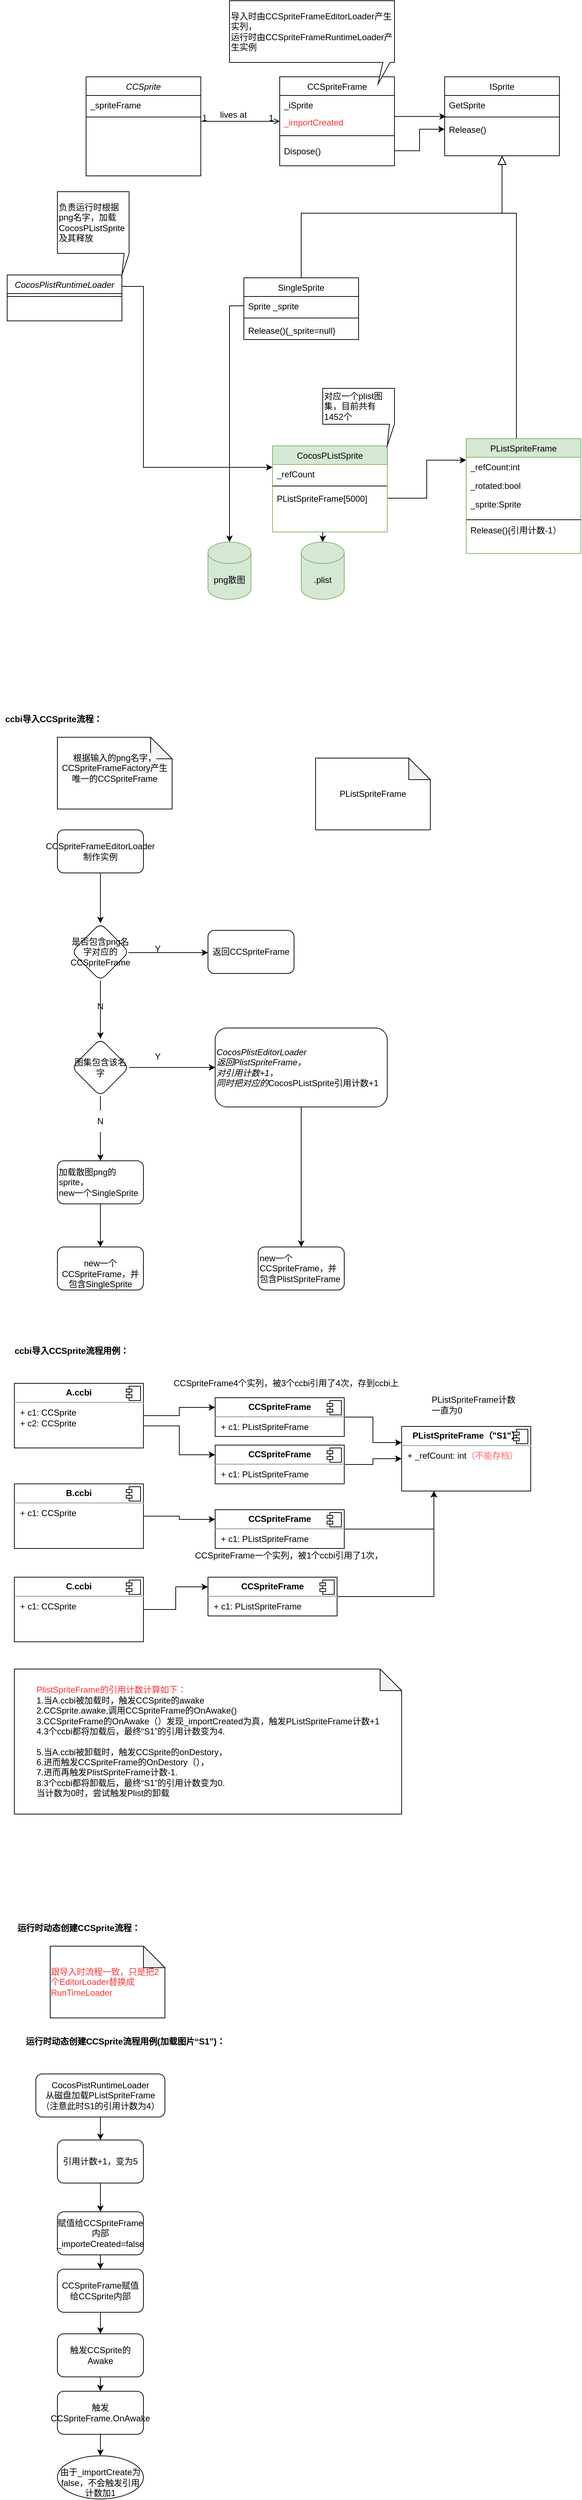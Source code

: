 <mxfile version="20.4.0" type="github">
  <diagram id="C5RBs43oDa-KdzZeNtuy" name="Page-1">
    <mxGraphModel dx="1697" dy="2030" grid="1" gridSize="10" guides="1" tooltips="1" connect="1" arrows="1" fold="1" page="1" pageScale="1" pageWidth="827" pageHeight="1169" math="0" shadow="0">
      <root>
        <mxCell id="WIyWlLk6GJQsqaUBKTNV-0" />
        <mxCell id="WIyWlLk6GJQsqaUBKTNV-1" parent="WIyWlLk6GJQsqaUBKTNV-0" />
        <mxCell id="zkfFHV4jXpPFQw0GAbJ--0" value="CCSprite" style="swimlane;fontStyle=2;align=center;verticalAlign=top;childLayout=stackLayout;horizontal=1;startSize=26;horizontalStack=0;resizeParent=1;resizeLast=0;collapsible=1;marginBottom=0;rounded=0;shadow=0;strokeWidth=1;" parent="WIyWlLk6GJQsqaUBKTNV-1" vertex="1">
          <mxGeometry x="120" y="86" width="160" height="138" as="geometry">
            <mxRectangle x="230" y="140" width="160" height="26" as="alternateBounds" />
          </mxGeometry>
        </mxCell>
        <mxCell id="zkfFHV4jXpPFQw0GAbJ--2" value="_spriteFrame" style="text;align=left;verticalAlign=top;spacingLeft=4;spacingRight=4;overflow=hidden;rotatable=0;points=[[0,0.5],[1,0.5]];portConstraint=eastwest;rounded=0;shadow=0;html=0;" parent="zkfFHV4jXpPFQw0GAbJ--0" vertex="1">
          <mxGeometry y="26" width="160" height="26" as="geometry" />
        </mxCell>
        <mxCell id="zkfFHV4jXpPFQw0GAbJ--4" value="" style="line;html=1;strokeWidth=1;align=left;verticalAlign=middle;spacingTop=-1;spacingLeft=3;spacingRight=3;rotatable=0;labelPosition=right;points=[];portConstraint=eastwest;" parent="zkfFHV4jXpPFQw0GAbJ--0" vertex="1">
          <mxGeometry y="52" width="160" height="8" as="geometry" />
        </mxCell>
        <mxCell id="zkfFHV4jXpPFQw0GAbJ--6" value="SingleSprite&#xa;" style="swimlane;fontStyle=0;align=center;verticalAlign=top;childLayout=stackLayout;horizontal=1;startSize=26;horizontalStack=0;resizeParent=1;resizeLast=0;collapsible=1;marginBottom=0;rounded=0;shadow=0;strokeWidth=1;" parent="WIyWlLk6GJQsqaUBKTNV-1" vertex="1">
          <mxGeometry x="340" y="366" width="160" height="86" as="geometry">
            <mxRectangle x="130" y="380" width="160" height="26" as="alternateBounds" />
          </mxGeometry>
        </mxCell>
        <mxCell id="zkfFHV4jXpPFQw0GAbJ--7" value="Sprite _sprite" style="text;align=left;verticalAlign=top;spacingLeft=4;spacingRight=4;overflow=hidden;rotatable=0;points=[[0,0.5],[1,0.5]];portConstraint=eastwest;" parent="zkfFHV4jXpPFQw0GAbJ--6" vertex="1">
          <mxGeometry y="26" width="160" height="26" as="geometry" />
        </mxCell>
        <mxCell id="zkfFHV4jXpPFQw0GAbJ--9" value="" style="line;html=1;strokeWidth=1;align=left;verticalAlign=middle;spacingTop=-1;spacingLeft=3;spacingRight=3;rotatable=0;labelPosition=right;points=[];portConstraint=eastwest;" parent="zkfFHV4jXpPFQw0GAbJ--6" vertex="1">
          <mxGeometry y="52" width="160" height="8" as="geometry" />
        </mxCell>
        <mxCell id="ITSwiidnPCKGS9sClgnD-25" value="Release(){_sprite=null}" style="text;align=left;verticalAlign=top;spacingLeft=4;spacingRight=4;overflow=hidden;rotatable=0;points=[[0,0.5],[1,0.5]];portConstraint=eastwest;" vertex="1" parent="zkfFHV4jXpPFQw0GAbJ--6">
          <mxGeometry y="60" width="160" height="26" as="geometry" />
        </mxCell>
        <mxCell id="zkfFHV4jXpPFQw0GAbJ--12" value="" style="endArrow=block;endSize=10;endFill=0;shadow=0;strokeWidth=1;rounded=0;edgeStyle=elbowEdgeStyle;elbow=vertical;entryX=0.5;entryY=1;entryDx=0;entryDy=0;" parent="WIyWlLk6GJQsqaUBKTNV-1" source="zkfFHV4jXpPFQw0GAbJ--6" target="ITSwiidnPCKGS9sClgnD-0" edge="1">
          <mxGeometry width="160" relative="1" as="geometry">
            <mxPoint x="100" y="169" as="sourcePoint" />
            <mxPoint x="100" y="169" as="targetPoint" />
            <Array as="points">
              <mxPoint x="620" y="276" />
            </Array>
          </mxGeometry>
        </mxCell>
        <mxCell id="zkfFHV4jXpPFQw0GAbJ--13" value="PListSpriteFrame" style="swimlane;fontStyle=0;align=center;verticalAlign=top;childLayout=stackLayout;horizontal=1;startSize=26;horizontalStack=0;resizeParent=1;resizeLast=0;collapsible=1;marginBottom=0;rounded=0;shadow=0;strokeWidth=1;fillColor=#d5e8d4;strokeColor=#82b366;" parent="WIyWlLk6GJQsqaUBKTNV-1" vertex="1">
          <mxGeometry x="650" y="590" width="160" height="160" as="geometry">
            <mxRectangle x="340" y="380" width="170" height="26" as="alternateBounds" />
          </mxGeometry>
        </mxCell>
        <mxCell id="zkfFHV4jXpPFQw0GAbJ--14" value="_refCount:int" style="text;align=left;verticalAlign=top;spacingLeft=4;spacingRight=4;overflow=hidden;rotatable=0;points=[[0,0.5],[1,0.5]];portConstraint=eastwest;" parent="zkfFHV4jXpPFQw0GAbJ--13" vertex="1">
          <mxGeometry y="26" width="160" height="26" as="geometry" />
        </mxCell>
        <mxCell id="ITSwiidnPCKGS9sClgnD-17" value="_rotated:bool" style="text;align=left;verticalAlign=top;spacingLeft=4;spacingRight=4;overflow=hidden;rotatable=0;points=[[0,0.5],[1,0.5]];portConstraint=eastwest;" vertex="1" parent="zkfFHV4jXpPFQw0GAbJ--13">
          <mxGeometry y="52" width="160" height="26" as="geometry" />
        </mxCell>
        <mxCell id="ITSwiidnPCKGS9sClgnD-16" value="_sprite:Sprite" style="text;align=left;verticalAlign=top;spacingLeft=4;spacingRight=4;overflow=hidden;rotatable=0;points=[[0,0.5],[1,0.5]];portConstraint=eastwest;" vertex="1" parent="zkfFHV4jXpPFQw0GAbJ--13">
          <mxGeometry y="78" width="160" height="34" as="geometry" />
        </mxCell>
        <mxCell id="zkfFHV4jXpPFQw0GAbJ--15" value="" style="line;html=1;strokeWidth=1;align=left;verticalAlign=middle;spacingTop=-1;spacingLeft=3;spacingRight=3;rotatable=0;labelPosition=right;points=[];portConstraint=eastwest;" parent="zkfFHV4jXpPFQw0GAbJ--13" vertex="1">
          <mxGeometry y="112" width="160" height="2" as="geometry" />
        </mxCell>
        <mxCell id="ITSwiidnPCKGS9sClgnD-28" value="Release(){引用计数-1）" style="text;align=left;verticalAlign=top;spacingLeft=4;spacingRight=4;overflow=hidden;rotatable=0;points=[[0,0.5],[1,0.5]];portConstraint=eastwest;" vertex="1" parent="zkfFHV4jXpPFQw0GAbJ--13">
          <mxGeometry y="114" width="160" height="34" as="geometry" />
        </mxCell>
        <mxCell id="zkfFHV4jXpPFQw0GAbJ--16" value="" style="endArrow=block;endSize=10;endFill=0;shadow=0;strokeWidth=1;rounded=0;edgeStyle=elbowEdgeStyle;elbow=vertical;entryX=0.5;entryY=1;entryDx=0;entryDy=0;" parent="WIyWlLk6GJQsqaUBKTNV-1" source="zkfFHV4jXpPFQw0GAbJ--13" target="ITSwiidnPCKGS9sClgnD-0" edge="1">
          <mxGeometry width="160" relative="1" as="geometry">
            <mxPoint x="110" y="339" as="sourcePoint" />
            <mxPoint x="210" y="237" as="targetPoint" />
            <Array as="points">
              <mxPoint x="720" y="276" />
            </Array>
          </mxGeometry>
        </mxCell>
        <mxCell id="zkfFHV4jXpPFQw0GAbJ--17" value="CCSpriteFrame" style="swimlane;fontStyle=0;align=center;verticalAlign=top;childLayout=stackLayout;horizontal=1;startSize=26;horizontalStack=0;resizeParent=1;resizeLast=0;collapsible=1;marginBottom=0;rounded=0;shadow=0;strokeWidth=1;" parent="WIyWlLk6GJQsqaUBKTNV-1" vertex="1">
          <mxGeometry x="390" y="86" width="160" height="124" as="geometry">
            <mxRectangle x="550" y="140" width="160" height="26" as="alternateBounds" />
          </mxGeometry>
        </mxCell>
        <mxCell id="zkfFHV4jXpPFQw0GAbJ--18" value="_iSprite" style="text;align=left;verticalAlign=top;spacingLeft=4;spacingRight=4;overflow=hidden;rotatable=0;points=[[0,0.5],[1,0.5]];portConstraint=eastwest;" parent="zkfFHV4jXpPFQw0GAbJ--17" vertex="1">
          <mxGeometry y="26" width="160" height="24" as="geometry" />
        </mxCell>
        <mxCell id="ITSwiidnPCKGS9sClgnD-107" value="_importCreated" style="text;align=left;verticalAlign=top;spacingLeft=4;spacingRight=4;overflow=hidden;rotatable=0;points=[[0,0.5],[1,0.5]];portConstraint=eastwest;fontColor=#FF3333;" vertex="1" parent="zkfFHV4jXpPFQw0GAbJ--17">
          <mxGeometry y="50" width="160" height="24" as="geometry" />
        </mxCell>
        <mxCell id="zkfFHV4jXpPFQw0GAbJ--23" value="" style="line;html=1;strokeWidth=1;align=left;verticalAlign=middle;spacingTop=-1;spacingLeft=3;spacingRight=3;rotatable=0;labelPosition=right;points=[];portConstraint=eastwest;" parent="zkfFHV4jXpPFQw0GAbJ--17" vertex="1">
          <mxGeometry y="74" width="160" height="16" as="geometry" />
        </mxCell>
        <mxCell id="ITSwiidnPCKGS9sClgnD-24" value="Dispose()" style="text;align=left;verticalAlign=top;spacingLeft=4;spacingRight=4;overflow=hidden;rotatable=0;points=[[0,0.5],[1,0.5]];portConstraint=eastwest;" vertex="1" parent="zkfFHV4jXpPFQw0GAbJ--17">
          <mxGeometry y="90" width="160" height="26" as="geometry" />
        </mxCell>
        <mxCell id="zkfFHV4jXpPFQw0GAbJ--26" value="" style="endArrow=open;shadow=0;strokeWidth=1;rounded=0;endFill=1;edgeStyle=elbowEdgeStyle;elbow=vertical;" parent="WIyWlLk6GJQsqaUBKTNV-1" source="zkfFHV4jXpPFQw0GAbJ--0" target="zkfFHV4jXpPFQw0GAbJ--17" edge="1">
          <mxGeometry x="0.5" y="41" relative="1" as="geometry">
            <mxPoint x="280" y="158" as="sourcePoint" />
            <mxPoint x="440" y="158" as="targetPoint" />
            <mxPoint x="-40" y="32" as="offset" />
          </mxGeometry>
        </mxCell>
        <mxCell id="zkfFHV4jXpPFQw0GAbJ--27" value="1" style="resizable=0;align=left;verticalAlign=bottom;labelBackgroundColor=none;fontSize=12;" parent="zkfFHV4jXpPFQw0GAbJ--26" connectable="0" vertex="1">
          <mxGeometry x="-1" relative="1" as="geometry">
            <mxPoint y="4" as="offset" />
          </mxGeometry>
        </mxCell>
        <mxCell id="zkfFHV4jXpPFQw0GAbJ--28" value="1" style="resizable=0;align=right;verticalAlign=bottom;labelBackgroundColor=none;fontSize=12;" parent="zkfFHV4jXpPFQw0GAbJ--26" connectable="0" vertex="1">
          <mxGeometry x="1" relative="1" as="geometry">
            <mxPoint x="-7" y="4" as="offset" />
          </mxGeometry>
        </mxCell>
        <mxCell id="zkfFHV4jXpPFQw0GAbJ--29" value="lives at" style="text;html=1;resizable=0;points=[];;align=center;verticalAlign=middle;labelBackgroundColor=none;rounded=0;shadow=0;strokeWidth=1;fontSize=12;" parent="zkfFHV4jXpPFQw0GAbJ--26" vertex="1" connectable="0">
          <mxGeometry x="0.5" y="49" relative="1" as="geometry">
            <mxPoint x="-38" y="40" as="offset" />
          </mxGeometry>
        </mxCell>
        <mxCell id="ITSwiidnPCKGS9sClgnD-0" value="ISprite&#xa;" style="swimlane;fontStyle=0;align=center;verticalAlign=top;childLayout=stackLayout;horizontal=1;startSize=26;horizontalStack=0;resizeParent=1;resizeLast=0;collapsible=1;marginBottom=0;rounded=0;shadow=0;strokeWidth=1;" vertex="1" parent="WIyWlLk6GJQsqaUBKTNV-1">
          <mxGeometry x="620" y="86" width="160" height="110" as="geometry">
            <mxRectangle x="550" y="140" width="160" height="26" as="alternateBounds" />
          </mxGeometry>
        </mxCell>
        <mxCell id="ITSwiidnPCKGS9sClgnD-1" value="GetSprite" style="text;align=left;verticalAlign=top;spacingLeft=4;spacingRight=4;overflow=hidden;rotatable=0;points=[[0,0.5],[1,0.5]];portConstraint=eastwest;" vertex="1" parent="ITSwiidnPCKGS9sClgnD-0">
          <mxGeometry y="26" width="160" height="26" as="geometry" />
        </mxCell>
        <mxCell id="ITSwiidnPCKGS9sClgnD-2" value="" style="line;html=1;strokeWidth=1;align=left;verticalAlign=middle;spacingTop=-1;spacingLeft=3;spacingRight=3;rotatable=0;labelPosition=right;points=[];portConstraint=eastwest;" vertex="1" parent="ITSwiidnPCKGS9sClgnD-0">
          <mxGeometry y="52" width="160" height="8" as="geometry" />
        </mxCell>
        <mxCell id="ITSwiidnPCKGS9sClgnD-23" value="Release()" style="text;align=left;verticalAlign=top;spacingLeft=4;spacingRight=4;overflow=hidden;rotatable=0;points=[[0,0.5],[1,0.5]];portConstraint=eastwest;" vertex="1" parent="ITSwiidnPCKGS9sClgnD-0">
          <mxGeometry y="60" width="160" height="26" as="geometry" />
        </mxCell>
        <mxCell id="ITSwiidnPCKGS9sClgnD-4" style="edgeStyle=orthogonalEdgeStyle;rounded=0;orthogonalLoop=1;jettySize=auto;html=1;exitX=1;exitY=0.5;exitDx=0;exitDy=0;entryX=0.01;entryY=0.411;entryDx=0;entryDy=0;entryPerimeter=0;" edge="1" parent="WIyWlLk6GJQsqaUBKTNV-1" source="zkfFHV4jXpPFQw0GAbJ--18" target="ITSwiidnPCKGS9sClgnD-2">
          <mxGeometry relative="1" as="geometry">
            <mxPoint x="600" y="116" as="targetPoint" />
            <Array as="points">
              <mxPoint x="550" y="141" />
            </Array>
          </mxGeometry>
        </mxCell>
        <object label="" id="ITSwiidnPCKGS9sClgnD-10">
          <mxCell style="edgeStyle=orthogonalEdgeStyle;rounded=0;orthogonalLoop=1;jettySize=auto;html=1;entryX=0;entryY=0.154;entryDx=0;entryDy=0;entryPerimeter=0;exitX=1;exitY=0.5;exitDx=0;exitDy=0;" edge="1" parent="WIyWlLk6GJQsqaUBKTNV-1" source="ITSwiidnPCKGS9sClgnD-9" target="zkfFHV4jXpPFQw0GAbJ--14">
            <mxGeometry relative="1" as="geometry" />
          </mxCell>
        </object>
        <mxCell id="ITSwiidnPCKGS9sClgnD-13" style="edgeStyle=orthogonalEdgeStyle;rounded=0;orthogonalLoop=1;jettySize=auto;html=1;exitX=0.5;exitY=1;exitDx=0;exitDy=0;entryX=0.5;entryY=0;entryDx=0;entryDy=0;entryPerimeter=0;" edge="1" parent="WIyWlLk6GJQsqaUBKTNV-1" source="ITSwiidnPCKGS9sClgnD-5" target="ITSwiidnPCKGS9sClgnD-12">
          <mxGeometry relative="1" as="geometry" />
        </mxCell>
        <mxCell id="ITSwiidnPCKGS9sClgnD-5" value="CocosPListSprite" style="swimlane;fontStyle=0;align=center;verticalAlign=top;childLayout=stackLayout;horizontal=1;startSize=26;horizontalStack=0;resizeParent=1;resizeLast=0;collapsible=1;marginBottom=0;rounded=0;shadow=0;strokeWidth=1;fillColor=#d5e8d4;strokeColor=#82b366;" vertex="1" parent="WIyWlLk6GJQsqaUBKTNV-1">
          <mxGeometry x="380" y="600" width="160" height="120" as="geometry">
            <mxRectangle x="340" y="380" width="170" height="26" as="alternateBounds" />
          </mxGeometry>
        </mxCell>
        <mxCell id="ITSwiidnPCKGS9sClgnD-6" value="_refCount" style="text;align=left;verticalAlign=top;spacingLeft=4;spacingRight=4;overflow=hidden;rotatable=0;points=[[0,0.5],[1,0.5]];portConstraint=eastwest;" vertex="1" parent="ITSwiidnPCKGS9sClgnD-5">
          <mxGeometry y="26" width="160" height="26" as="geometry" />
        </mxCell>
        <mxCell id="ITSwiidnPCKGS9sClgnD-7" value="" style="line;html=1;strokeWidth=1;align=left;verticalAlign=middle;spacingTop=-1;spacingLeft=3;spacingRight=3;rotatable=0;labelPosition=right;points=[];portConstraint=eastwest;" vertex="1" parent="ITSwiidnPCKGS9sClgnD-5">
          <mxGeometry y="52" width="160" height="8" as="geometry" />
        </mxCell>
        <mxCell id="ITSwiidnPCKGS9sClgnD-9" value="PListSpriteFrame[5000]" style="text;align=left;verticalAlign=top;spacingLeft=4;spacingRight=4;overflow=hidden;rotatable=0;points=[[0,0.5],[1,0.5]];portConstraint=eastwest;" vertex="1" parent="ITSwiidnPCKGS9sClgnD-5">
          <mxGeometry y="60" width="160" height="26" as="geometry" />
        </mxCell>
        <mxCell id="ITSwiidnPCKGS9sClgnD-12" value=".plist" style="shape=cylinder3;whiteSpace=wrap;html=1;boundedLbl=1;backgroundOutline=1;size=15;fillColor=#d5e8d4;strokeColor=#82b366;" vertex="1" parent="WIyWlLk6GJQsqaUBKTNV-1">
          <mxGeometry x="420" y="734" width="60" height="80" as="geometry" />
        </mxCell>
        <mxCell id="ITSwiidnPCKGS9sClgnD-14" value="对应一个plist图集，目前共有1452个" style="shape=callout;whiteSpace=wrap;html=1;perimeter=calloutPerimeter;position2=0.9;size=30;position=0.93;base=10;align=left;" vertex="1" parent="WIyWlLk6GJQsqaUBKTNV-1">
          <mxGeometry x="450" y="520" width="100" height="80" as="geometry" />
        </mxCell>
        <mxCell id="ITSwiidnPCKGS9sClgnD-22" style="edgeStyle=orthogonalEdgeStyle;rounded=0;orthogonalLoop=1;jettySize=auto;html=1;exitX=1;exitY=0.25;exitDx=0;exitDy=0;entryX=0;entryY=0.25;entryDx=0;entryDy=0;" edge="1" parent="WIyWlLk6GJQsqaUBKTNV-1" source="ITSwiidnPCKGS9sClgnD-18" target="ITSwiidnPCKGS9sClgnD-5">
          <mxGeometry relative="1" as="geometry">
            <Array as="points">
              <mxPoint x="200" y="378" />
              <mxPoint x="200" y="630" />
            </Array>
          </mxGeometry>
        </mxCell>
        <mxCell id="ITSwiidnPCKGS9sClgnD-18" value="CocosPlistRuntimeLoader" style="swimlane;fontStyle=2;align=center;verticalAlign=top;childLayout=stackLayout;horizontal=1;startSize=26;horizontalStack=0;resizeParent=1;resizeLast=0;collapsible=1;marginBottom=0;rounded=0;shadow=0;strokeWidth=1;" vertex="1" parent="WIyWlLk6GJQsqaUBKTNV-1">
          <mxGeometry x="10" y="362" width="160" height="64" as="geometry">
            <mxRectangle x="230" y="140" width="160" height="26" as="alternateBounds" />
          </mxGeometry>
        </mxCell>
        <mxCell id="ITSwiidnPCKGS9sClgnD-20" value="" style="line;html=1;strokeWidth=1;align=left;verticalAlign=middle;spacingTop=-1;spacingLeft=3;spacingRight=3;rotatable=0;labelPosition=right;points=[];portConstraint=eastwest;" vertex="1" parent="ITSwiidnPCKGS9sClgnD-18">
          <mxGeometry y="26" width="160" height="8" as="geometry" />
        </mxCell>
        <mxCell id="ITSwiidnPCKGS9sClgnD-21" value="负责运行时根据png名字，加载&lt;br&gt;CocosPListSprite及其释放" style="shape=callout;whiteSpace=wrap;html=1;perimeter=calloutPerimeter;position2=0.9;size=30;position=0.93;base=10;align=left;" vertex="1" parent="WIyWlLk6GJQsqaUBKTNV-1">
          <mxGeometry x="80" y="246" width="100" height="116" as="geometry" />
        </mxCell>
        <mxCell id="ITSwiidnPCKGS9sClgnD-29" value="导入时由CCSpriteFrameEditorLoader产生实列，&lt;br&gt;运行时由CCSpriteFrameRuntimeLoader产生实例" style="shape=callout;whiteSpace=wrap;html=1;perimeter=calloutPerimeter;position2=0.9;size=30;position=0.93;base=10;align=left;" vertex="1" parent="WIyWlLk6GJQsqaUBKTNV-1">
          <mxGeometry x="320" y="-20" width="230" height="116" as="geometry" />
        </mxCell>
        <mxCell id="ITSwiidnPCKGS9sClgnD-30" value="png散图" style="shape=cylinder3;whiteSpace=wrap;html=1;boundedLbl=1;backgroundOutline=1;size=15;fillColor=#d5e8d4;strokeColor=#82b366;" vertex="1" parent="WIyWlLk6GJQsqaUBKTNV-1">
          <mxGeometry x="290" y="734" width="60" height="80" as="geometry" />
        </mxCell>
        <mxCell id="ITSwiidnPCKGS9sClgnD-31" style="edgeStyle=orthogonalEdgeStyle;rounded=0;orthogonalLoop=1;jettySize=auto;html=1;exitX=0;exitY=0.5;exitDx=0;exitDy=0;entryX=0.5;entryY=0;entryDx=0;entryDy=0;entryPerimeter=0;" edge="1" parent="WIyWlLk6GJQsqaUBKTNV-1" source="zkfFHV4jXpPFQw0GAbJ--7" target="ITSwiidnPCKGS9sClgnD-30">
          <mxGeometry relative="1" as="geometry" />
        </mxCell>
        <mxCell id="ITSwiidnPCKGS9sClgnD-32" value="ccbi导入CCSprite流程：" style="text;html=1;strokeColor=none;fillColor=none;align=center;verticalAlign=middle;whiteSpace=wrap;rounded=0;fontStyle=1" vertex="1" parent="WIyWlLk6GJQsqaUBKTNV-1">
          <mxGeometry y="966" width="150" height="30" as="geometry" />
        </mxCell>
        <mxCell id="ITSwiidnPCKGS9sClgnD-37" value="" style="edgeStyle=orthogonalEdgeStyle;rounded=0;orthogonalLoop=1;jettySize=auto;html=1;" edge="1" parent="WIyWlLk6GJQsqaUBKTNV-1" source="ITSwiidnPCKGS9sClgnD-34" target="ITSwiidnPCKGS9sClgnD-36">
          <mxGeometry relative="1" as="geometry" />
        </mxCell>
        <mxCell id="ITSwiidnPCKGS9sClgnD-34" value="CCSpriteFrameEditorLoader&lt;br&gt;制作实例" style="rounded=1;whiteSpace=wrap;html=1;" vertex="1" parent="WIyWlLk6GJQsqaUBKTNV-1">
          <mxGeometry x="80" y="1135" width="120" height="60" as="geometry" />
        </mxCell>
        <mxCell id="ITSwiidnPCKGS9sClgnD-35" value="&#xa;&lt;span style=&quot;color: rgb(0, 0, 0); font-family: Helvetica; font-size: 12px; font-style: normal; font-variant-ligatures: normal; font-variant-caps: normal; font-weight: 400; letter-spacing: normal; orphans: 2; text-align: center; text-indent: 0px; text-transform: none; widows: 2; word-spacing: 0px; -webkit-text-stroke-width: 0px; background-color: rgb(248, 249, 250); text-decoration-thickness: initial; text-decoration-style: initial; text-decoration-color: initial; float: none; display: inline !important;&quot;&gt;根据输入的png名字，CCSpriteFrameFactory产生唯一的CCSpriteFrame&lt;/span&gt;&#xa;&#xa;" style="shape=note;whiteSpace=wrap;html=1;backgroundOutline=1;darkOpacity=0.05;" vertex="1" parent="WIyWlLk6GJQsqaUBKTNV-1">
          <mxGeometry x="80" y="1006" width="160" height="100" as="geometry" />
        </mxCell>
        <mxCell id="ITSwiidnPCKGS9sClgnD-39" value="" style="edgeStyle=orthogonalEdgeStyle;rounded=0;orthogonalLoop=1;jettySize=auto;html=1;" edge="1" parent="WIyWlLk6GJQsqaUBKTNV-1" source="ITSwiidnPCKGS9sClgnD-36" target="ITSwiidnPCKGS9sClgnD-38">
          <mxGeometry relative="1" as="geometry">
            <Array as="points">
              <mxPoint x="210" y="1306" />
              <mxPoint x="210" y="1306" />
            </Array>
          </mxGeometry>
        </mxCell>
        <mxCell id="ITSwiidnPCKGS9sClgnD-42" value="" style="edgeStyle=orthogonalEdgeStyle;rounded=0;orthogonalLoop=1;jettySize=auto;html=1;" edge="1" parent="WIyWlLk6GJQsqaUBKTNV-1" source="ITSwiidnPCKGS9sClgnD-36" target="ITSwiidnPCKGS9sClgnD-47">
          <mxGeometry relative="1" as="geometry">
            <mxPoint x="140" y="1406" as="targetPoint" />
          </mxGeometry>
        </mxCell>
        <mxCell id="ITSwiidnPCKGS9sClgnD-36" value="是否包含png名字对应的CCSpriteFrame" style="rhombus;whiteSpace=wrap;html=1;rounded=1;" vertex="1" parent="WIyWlLk6GJQsqaUBKTNV-1">
          <mxGeometry x="100" y="1265" width="80" height="80" as="geometry" />
        </mxCell>
        <mxCell id="ITSwiidnPCKGS9sClgnD-38" value="返回CCSpriteFrame" style="whiteSpace=wrap;html=1;rounded=1;" vertex="1" parent="WIyWlLk6GJQsqaUBKTNV-1">
          <mxGeometry x="290" y="1275" width="120" height="60" as="geometry" />
        </mxCell>
        <mxCell id="ITSwiidnPCKGS9sClgnD-40" value="Y" style="text;html=1;strokeColor=none;fillColor=none;align=center;verticalAlign=middle;whiteSpace=wrap;rounded=0;" vertex="1" parent="WIyWlLk6GJQsqaUBKTNV-1">
          <mxGeometry x="190" y="1286" width="60" height="30" as="geometry" />
        </mxCell>
        <mxCell id="ITSwiidnPCKGS9sClgnD-43" value="N" style="text;html=1;strokeColor=none;fillColor=none;align=center;verticalAlign=middle;whiteSpace=wrap;rounded=0;" vertex="1" parent="WIyWlLk6GJQsqaUBKTNV-1">
          <mxGeometry x="110" y="1366" width="60" height="30" as="geometry" />
        </mxCell>
        <mxCell id="ITSwiidnPCKGS9sClgnD-50" value="" style="edgeStyle=orthogonalEdgeStyle;rounded=0;orthogonalLoop=1;jettySize=auto;html=1;startArrow=none;" edge="1" parent="WIyWlLk6GJQsqaUBKTNV-1" source="ITSwiidnPCKGS9sClgnD-51" target="ITSwiidnPCKGS9sClgnD-49">
          <mxGeometry relative="1" as="geometry" />
        </mxCell>
        <mxCell id="ITSwiidnPCKGS9sClgnD-54" value="" style="edgeStyle=orthogonalEdgeStyle;rounded=0;orthogonalLoop=1;jettySize=auto;html=1;" edge="1" parent="WIyWlLk6GJQsqaUBKTNV-1" source="ITSwiidnPCKGS9sClgnD-47" target="ITSwiidnPCKGS9sClgnD-53">
          <mxGeometry relative="1" as="geometry" />
        </mxCell>
        <mxCell id="ITSwiidnPCKGS9sClgnD-47" value="图集包含该名字" style="rhombus;whiteSpace=wrap;html=1;rounded=1;" vertex="1" parent="WIyWlLk6GJQsqaUBKTNV-1">
          <mxGeometry x="100" y="1426" width="80" height="80" as="geometry" />
        </mxCell>
        <mxCell id="ITSwiidnPCKGS9sClgnD-60" value="" style="edgeStyle=orthogonalEdgeStyle;rounded=0;orthogonalLoop=1;jettySize=auto;html=1;" edge="1" parent="WIyWlLk6GJQsqaUBKTNV-1" source="ITSwiidnPCKGS9sClgnD-49" target="ITSwiidnPCKGS9sClgnD-59">
          <mxGeometry relative="1" as="geometry" />
        </mxCell>
        <mxCell id="ITSwiidnPCKGS9sClgnD-49" value="加载散图png的sprite，&lt;br&gt;&lt;span style=&quot;&quot;&gt;new一个&lt;/span&gt;&lt;span style=&quot;&quot;&gt;SingleSprite&lt;/span&gt;" style="whiteSpace=wrap;html=1;rounded=1;align=left;" vertex="1" parent="WIyWlLk6GJQsqaUBKTNV-1">
          <mxGeometry x="80" y="1596" width="120" height="60" as="geometry" />
        </mxCell>
        <mxCell id="ITSwiidnPCKGS9sClgnD-51" value="N" style="text;html=1;strokeColor=none;fillColor=none;align=center;verticalAlign=middle;whiteSpace=wrap;rounded=0;" vertex="1" parent="WIyWlLk6GJQsqaUBKTNV-1">
          <mxGeometry x="110" y="1526" width="60" height="30" as="geometry" />
        </mxCell>
        <mxCell id="ITSwiidnPCKGS9sClgnD-52" value="" style="edgeStyle=orthogonalEdgeStyle;rounded=0;orthogonalLoop=1;jettySize=auto;html=1;endArrow=none;" edge="1" parent="WIyWlLk6GJQsqaUBKTNV-1" source="ITSwiidnPCKGS9sClgnD-47" target="ITSwiidnPCKGS9sClgnD-51">
          <mxGeometry relative="1" as="geometry">
            <mxPoint x="140" y="1506" as="sourcePoint" />
            <mxPoint x="140" y="1596" as="targetPoint" />
          </mxGeometry>
        </mxCell>
        <mxCell id="ITSwiidnPCKGS9sClgnD-58" value="" style="edgeStyle=orthogonalEdgeStyle;rounded=0;orthogonalLoop=1;jettySize=auto;html=1;" edge="1" parent="WIyWlLk6GJQsqaUBKTNV-1" source="ITSwiidnPCKGS9sClgnD-53" target="ITSwiidnPCKGS9sClgnD-57">
          <mxGeometry relative="1" as="geometry" />
        </mxCell>
        <mxCell id="ITSwiidnPCKGS9sClgnD-53" value="&lt;span style=&quot;font-style: italic;&quot;&gt;CocosPlistEditorLoader&lt;br&gt;返回PlistSpriteFrame，&lt;br&gt;对引用计数+1，&lt;br&gt;同时把对应的&lt;/span&gt;&lt;span style=&quot;&quot;&gt;CocosPListSprite引用计数+1&lt;/span&gt;&lt;span style=&quot;font-style: italic;&quot;&gt;&lt;br&gt;&lt;/span&gt;" style="whiteSpace=wrap;html=1;rounded=1;align=left;" vertex="1" parent="WIyWlLk6GJQsqaUBKTNV-1">
          <mxGeometry x="300" y="1411" width="240" height="110" as="geometry" />
        </mxCell>
        <mxCell id="ITSwiidnPCKGS9sClgnD-55" value="Y" style="text;html=1;strokeColor=none;fillColor=none;align=center;verticalAlign=middle;whiteSpace=wrap;rounded=0;" vertex="1" parent="WIyWlLk6GJQsqaUBKTNV-1">
          <mxGeometry x="190" y="1436" width="60" height="30" as="geometry" />
        </mxCell>
        <mxCell id="ITSwiidnPCKGS9sClgnD-56" value="PListSpriteFrame" style="shape=note;whiteSpace=wrap;html=1;backgroundOutline=1;darkOpacity=0.05;" vertex="1" parent="WIyWlLk6GJQsqaUBKTNV-1">
          <mxGeometry x="440" y="1035" width="160" height="100" as="geometry" />
        </mxCell>
        <mxCell id="ITSwiidnPCKGS9sClgnD-57" value="new一个CCSpriteFrame，并包含PlistSpriteFrame" style="whiteSpace=wrap;html=1;align=left;rounded=1;" vertex="1" parent="WIyWlLk6GJQsqaUBKTNV-1">
          <mxGeometry x="360" y="1716" width="120" height="60" as="geometry" />
        </mxCell>
        <mxCell id="ITSwiidnPCKGS9sClgnD-59" value="&lt;br&gt;&lt;span style=&quot;color: rgb(0, 0, 0); font-family: Helvetica; font-size: 12px; font-style: normal; font-variant-ligatures: normal; font-variant-caps: normal; font-weight: 400; letter-spacing: normal; orphans: 2; text-align: left; text-indent: 0px; text-transform: none; widows: 2; word-spacing: 0px; -webkit-text-stroke-width: 0px; background-color: rgb(248, 249, 250); text-decoration-thickness: initial; text-decoration-style: initial; text-decoration-color: initial; float: none; display: inline !important;&quot;&gt;new一个CCSpriteFrame，并包含SingleSprite&lt;/span&gt;&lt;br&gt;" style="whiteSpace=wrap;html=1;rounded=1;" vertex="1" parent="WIyWlLk6GJQsqaUBKTNV-1">
          <mxGeometry x="80" y="1716" width="120" height="60" as="geometry" />
        </mxCell>
        <mxCell id="ITSwiidnPCKGS9sClgnD-61" value="ccbi导入CCSprite流程用例：" style="text;html=1;strokeColor=none;fillColor=none;align=center;verticalAlign=middle;whiteSpace=wrap;rounded=0;fontStyle=1" vertex="1" parent="WIyWlLk6GJQsqaUBKTNV-1">
          <mxGeometry x="10" y="1846" width="180" height="30" as="geometry" />
        </mxCell>
        <mxCell id="ITSwiidnPCKGS9sClgnD-68" style="edgeStyle=orthogonalEdgeStyle;rounded=0;orthogonalLoop=1;jettySize=auto;html=1;exitX=1;exitY=0.5;exitDx=0;exitDy=0;entryX=0;entryY=0.25;entryDx=0;entryDy=0;" edge="1" parent="WIyWlLk6GJQsqaUBKTNV-1" source="ITSwiidnPCKGS9sClgnD-64" target="ITSwiidnPCKGS9sClgnD-66">
          <mxGeometry relative="1" as="geometry" />
        </mxCell>
        <mxCell id="ITSwiidnPCKGS9sClgnD-64" value="&lt;p style=&quot;margin:0px;margin-top:6px;text-align:center;&quot;&gt;&lt;b&gt;A.ccbi&lt;/b&gt;&lt;/p&gt;&lt;hr&gt;&lt;p style=&quot;margin:0px;margin-left:8px;&quot;&gt;+ c1: CCSprite&lt;br&gt;+ c2: CCSprite&lt;/p&gt;" style="align=left;overflow=fill;html=1;dropTarget=0;" vertex="1" parent="WIyWlLk6GJQsqaUBKTNV-1">
          <mxGeometry x="20" y="1906" width="180" height="90" as="geometry" />
        </mxCell>
        <mxCell id="ITSwiidnPCKGS9sClgnD-65" value="" style="shape=component;jettyWidth=8;jettyHeight=4;" vertex="1" parent="ITSwiidnPCKGS9sClgnD-64">
          <mxGeometry x="1" width="20" height="20" relative="1" as="geometry">
            <mxPoint x="-24" y="4" as="offset" />
          </mxGeometry>
        </mxCell>
        <mxCell id="ITSwiidnPCKGS9sClgnD-73" style="edgeStyle=orthogonalEdgeStyle;rounded=0;orthogonalLoop=1;jettySize=auto;html=1;entryX=0;entryY=0.25;entryDx=0;entryDy=0;" edge="1" parent="WIyWlLk6GJQsqaUBKTNV-1" source="ITSwiidnPCKGS9sClgnD-66" target="ITSwiidnPCKGS9sClgnD-71">
          <mxGeometry relative="1" as="geometry" />
        </mxCell>
        <mxCell id="ITSwiidnPCKGS9sClgnD-66" value="&lt;p style=&quot;margin:0px;margin-top:6px;text-align:center;&quot;&gt;&lt;b&gt;CCSpriteFrame&lt;/b&gt;&lt;/p&gt;&lt;hr&gt;&lt;p style=&quot;margin:0px;margin-left:8px;&quot;&gt;+ c1: PListSpriteFrame&lt;br&gt;&lt;br&gt;&lt;/p&gt;" style="align=left;overflow=fill;html=1;dropTarget=0;" vertex="1" parent="WIyWlLk6GJQsqaUBKTNV-1">
          <mxGeometry x="300" y="1926" width="180" height="54" as="geometry" />
        </mxCell>
        <mxCell id="ITSwiidnPCKGS9sClgnD-67" value="" style="shape=component;jettyWidth=8;jettyHeight=4;" vertex="1" parent="ITSwiidnPCKGS9sClgnD-66">
          <mxGeometry x="1" width="20" height="20" relative="1" as="geometry">
            <mxPoint x="-24" y="4" as="offset" />
          </mxGeometry>
        </mxCell>
        <mxCell id="ITSwiidnPCKGS9sClgnD-69" style="edgeStyle=orthogonalEdgeStyle;rounded=0;orthogonalLoop=1;jettySize=auto;html=1;exitX=1.002;exitY=0.659;exitDx=0;exitDy=0;entryX=0;entryY=0.25;entryDx=0;entryDy=0;exitPerimeter=0;" edge="1" parent="WIyWlLk6GJQsqaUBKTNV-1" source="ITSwiidnPCKGS9sClgnD-64" target="ITSwiidnPCKGS9sClgnD-103">
          <mxGeometry relative="1" as="geometry">
            <mxPoint x="220" y="1961" as="sourcePoint" />
            <mxPoint x="310" y="1938.5" as="targetPoint" />
          </mxGeometry>
        </mxCell>
        <mxCell id="ITSwiidnPCKGS9sClgnD-71" value="&lt;p style=&quot;margin:0px;margin-top:6px;text-align:center;&quot;&gt;&lt;b&gt;PListSpriteFrame（&quot;S1&quot;）&lt;/b&gt;&lt;/p&gt;&lt;hr&gt;&lt;p style=&quot;margin:0px;margin-left:8px;&quot;&gt;+ _refCount: int&lt;font color=&quot;#ff6666&quot;&gt;（不能存档）&lt;/font&gt;&lt;br&gt;&lt;br&gt;&lt;/p&gt;" style="align=left;overflow=fill;html=1;dropTarget=0;" vertex="1" parent="WIyWlLk6GJQsqaUBKTNV-1">
          <mxGeometry x="560" y="1966" width="180" height="90" as="geometry" />
        </mxCell>
        <mxCell id="ITSwiidnPCKGS9sClgnD-72" value="" style="shape=component;jettyWidth=8;jettyHeight=4;" vertex="1" parent="ITSwiidnPCKGS9sClgnD-71">
          <mxGeometry x="1" width="20" height="20" relative="1" as="geometry">
            <mxPoint x="-24" y="4" as="offset" />
          </mxGeometry>
        </mxCell>
        <mxCell id="ITSwiidnPCKGS9sClgnD-74" value="CCSpriteFrame4个实列，被3个ccbi引用了4次，存到ccbi上" style="text;html=1;strokeColor=none;fillColor=none;align=left;verticalAlign=middle;whiteSpace=wrap;rounded=0;" vertex="1" parent="WIyWlLk6GJQsqaUBKTNV-1">
          <mxGeometry x="240" y="1886" width="340" height="40" as="geometry" />
        </mxCell>
        <mxCell id="ITSwiidnPCKGS9sClgnD-77" style="edgeStyle=orthogonalEdgeStyle;rounded=0;orthogonalLoop=1;jettySize=auto;html=1;exitX=1;exitY=0.5;exitDx=0;exitDy=0;entryX=0;entryY=0.25;entryDx=0;entryDy=0;" edge="1" parent="WIyWlLk6GJQsqaUBKTNV-1" source="ITSwiidnPCKGS9sClgnD-75" target="ITSwiidnPCKGS9sClgnD-92">
          <mxGeometry relative="1" as="geometry" />
        </mxCell>
        <mxCell id="ITSwiidnPCKGS9sClgnD-75" value="&lt;p style=&quot;margin:0px;margin-top:6px;text-align:center;&quot;&gt;&lt;b&gt;B.ccbi&lt;/b&gt;&lt;/p&gt;&lt;hr&gt;&lt;p style=&quot;margin:0px;margin-left:8px;&quot;&gt;+ c1: CCSprite&lt;br&gt;&lt;/p&gt;" style="align=left;overflow=fill;html=1;dropTarget=0;" vertex="1" parent="WIyWlLk6GJQsqaUBKTNV-1">
          <mxGeometry x="20" y="2046" width="180" height="90" as="geometry" />
        </mxCell>
        <mxCell id="ITSwiidnPCKGS9sClgnD-76" value="" style="shape=component;jettyWidth=8;jettyHeight=4;" vertex="1" parent="ITSwiidnPCKGS9sClgnD-75">
          <mxGeometry x="1" width="20" height="20" relative="1" as="geometry">
            <mxPoint x="-24" y="4" as="offset" />
          </mxGeometry>
        </mxCell>
        <mxCell id="ITSwiidnPCKGS9sClgnD-82" style="edgeStyle=orthogonalEdgeStyle;rounded=0;orthogonalLoop=1;jettySize=auto;html=1;entryX=0;entryY=0.25;entryDx=0;entryDy=0;" edge="1" parent="WIyWlLk6GJQsqaUBKTNV-1" source="ITSwiidnPCKGS9sClgnD-78" target="ITSwiidnPCKGS9sClgnD-80">
          <mxGeometry relative="1" as="geometry" />
        </mxCell>
        <mxCell id="ITSwiidnPCKGS9sClgnD-78" value="&lt;p style=&quot;margin:0px;margin-top:6px;text-align:center;&quot;&gt;&lt;b&gt;C.ccbi&lt;/b&gt;&lt;/p&gt;&lt;hr&gt;&lt;p style=&quot;margin:0px;margin-left:8px;&quot;&gt;+ c1: CCSprite&lt;br&gt;&lt;/p&gt;" style="align=left;overflow=fill;html=1;dropTarget=0;" vertex="1" parent="WIyWlLk6GJQsqaUBKTNV-1">
          <mxGeometry x="20" y="2176" width="180" height="90" as="geometry" />
        </mxCell>
        <mxCell id="ITSwiidnPCKGS9sClgnD-79" value="" style="shape=component;jettyWidth=8;jettyHeight=4;" vertex="1" parent="ITSwiidnPCKGS9sClgnD-78">
          <mxGeometry x="1" width="20" height="20" relative="1" as="geometry">
            <mxPoint x="-24" y="4" as="offset" />
          </mxGeometry>
        </mxCell>
        <mxCell id="ITSwiidnPCKGS9sClgnD-83" style="edgeStyle=orthogonalEdgeStyle;rounded=0;orthogonalLoop=1;jettySize=auto;html=1;entryX=0.25;entryY=1;entryDx=0;entryDy=0;" edge="1" parent="WIyWlLk6GJQsqaUBKTNV-1" source="ITSwiidnPCKGS9sClgnD-80" target="ITSwiidnPCKGS9sClgnD-71">
          <mxGeometry relative="1" as="geometry" />
        </mxCell>
        <mxCell id="ITSwiidnPCKGS9sClgnD-80" value="&lt;p style=&quot;margin:0px;margin-top:6px;text-align:center;&quot;&gt;&lt;b&gt;CCSpriteFrame&lt;/b&gt;&lt;/p&gt;&lt;hr&gt;&lt;p style=&quot;margin:0px;margin-left:8px;&quot;&gt;+ c1: PListSpriteFrame&lt;br&gt;&lt;br&gt;&lt;/p&gt;" style="align=left;overflow=fill;html=1;dropTarget=0;" vertex="1" parent="WIyWlLk6GJQsqaUBKTNV-1">
          <mxGeometry x="290" y="2176" width="180" height="54" as="geometry" />
        </mxCell>
        <mxCell id="ITSwiidnPCKGS9sClgnD-81" value="" style="shape=component;jettyWidth=8;jettyHeight=4;" vertex="1" parent="ITSwiidnPCKGS9sClgnD-80">
          <mxGeometry x="1" width="20" height="20" relative="1" as="geometry">
            <mxPoint x="-24" y="4" as="offset" />
          </mxGeometry>
        </mxCell>
        <mxCell id="ITSwiidnPCKGS9sClgnD-84" value="CCSpriteFrame一个实列，被1个ccbi引用了1次，" style="text;html=1;strokeColor=none;fillColor=none;align=left;verticalAlign=middle;whiteSpace=wrap;rounded=0;" vertex="1" parent="WIyWlLk6GJQsqaUBKTNV-1">
          <mxGeometry x="270" y="2126" width="300" height="40" as="geometry" />
        </mxCell>
        <mxCell id="ITSwiidnPCKGS9sClgnD-85" value="PListSpriteFrame计数一直为0" style="text;html=1;strokeColor=none;fillColor=none;align=left;verticalAlign=middle;whiteSpace=wrap;rounded=0;" vertex="1" parent="WIyWlLk6GJQsqaUBKTNV-1">
          <mxGeometry x="600" y="1916" width="120" height="40" as="geometry" />
        </mxCell>
        <mxCell id="ITSwiidnPCKGS9sClgnD-86" value="运行时动态创建CCSprite流程：" style="text;html=1;strokeColor=none;fillColor=none;align=center;verticalAlign=middle;whiteSpace=wrap;rounded=0;fontStyle=1" vertex="1" parent="WIyWlLk6GJQsqaUBKTNV-1">
          <mxGeometry x="20" y="2650" width="180" height="30" as="geometry" />
        </mxCell>
        <mxCell id="ITSwiidnPCKGS9sClgnD-87" value="&lt;div style=&quot;text-align: left;&quot;&gt;&lt;font color=&quot;#ff3333&quot;&gt;跟导入时流程一致，只是把2个EditorLoader替换成RunTimeLoader&lt;/font&gt;&lt;/div&gt;" style="shape=note;whiteSpace=wrap;html=1;backgroundOutline=1;darkOpacity=0.05;fontColor=#FFCCCC;" vertex="1" parent="WIyWlLk6GJQsqaUBKTNV-1">
          <mxGeometry x="70" y="2690" width="160" height="100" as="geometry" />
        </mxCell>
        <mxCell id="ITSwiidnPCKGS9sClgnD-88" value="运行时动态创建CCSprite流程用例(加载图片“S1”)：" style="text;html=1;strokeColor=none;fillColor=none;align=center;verticalAlign=middle;whiteSpace=wrap;rounded=0;fontStyle=1" vertex="1" parent="WIyWlLk6GJQsqaUBKTNV-1">
          <mxGeometry x="20" y="2808" width="310" height="30" as="geometry" />
        </mxCell>
        <mxCell id="ITSwiidnPCKGS9sClgnD-96" value="" style="edgeStyle=orthogonalEdgeStyle;rounded=0;orthogonalLoop=1;jettySize=auto;html=1;fontColor=#000000;entryX=0.5;entryY=0;entryDx=0;entryDy=0;" edge="1" parent="WIyWlLk6GJQsqaUBKTNV-1" source="ITSwiidnPCKGS9sClgnD-89" target="ITSwiidnPCKGS9sClgnD-108">
          <mxGeometry relative="1" as="geometry" />
        </mxCell>
        <mxCell id="ITSwiidnPCKGS9sClgnD-89" value="CocosPistRuntimeLoader&lt;br&gt;从磁盘加载PListSpriteFrame&lt;br&gt;（注意此时S1的引用计数为4）" style="rounded=1;whiteSpace=wrap;html=1;fontColor=#000000;" vertex="1" parent="WIyWlLk6GJQsqaUBKTNV-1">
          <mxGeometry x="50" y="2868" width="180" height="60" as="geometry" />
        </mxCell>
        <mxCell id="ITSwiidnPCKGS9sClgnD-91" value="&lt;div style=&quot;text-align: left;&quot;&gt;&lt;font color=&quot;#ff3333&quot;&gt;PlistSpriteFrame的引用计数计算如下：&lt;/font&gt;&lt;/div&gt;&lt;div style=&quot;text-align: left;&quot;&gt;&lt;font color=&quot;#000000&quot;&gt;1.当A.ccbi被加载时，触发CCSprite的awake&lt;/font&gt;&lt;/div&gt;&lt;div style=&quot;text-align: left;&quot;&gt;&lt;font color=&quot;#000000&quot;&gt;2.CCSprite.awake,调用CCSpriteFrame的OnAwake()&lt;/font&gt;&lt;/div&gt;&lt;div style=&quot;text-align: left;&quot;&gt;&lt;font color=&quot;#000000&quot;&gt;3.CCSpriteFrame的OnAwake（）发现_importCreated为真，触发PListSpriteFrame计数+1&lt;/font&gt;&lt;/div&gt;&lt;div style=&quot;text-align: left;&quot;&gt;&lt;font color=&quot;#000000&quot;&gt;4.3个ccbi都将加载后，最终“S1”的引用计数变为4.&lt;/font&gt;&lt;/div&gt;&lt;div style=&quot;text-align: left;&quot;&gt;&lt;font color=&quot;#000000&quot;&gt;&lt;br&gt;&lt;/font&gt;&lt;/div&gt;&lt;div style=&quot;text-align: left;&quot;&gt;&lt;font color=&quot;#000000&quot;&gt;5.当A.ccbi被卸载时，触发CCSprite的onDestory，&lt;/font&gt;&lt;/div&gt;&lt;div style=&quot;text-align: left;&quot;&gt;&lt;font color=&quot;#000000&quot;&gt;6.进而触发CCSpriteFrame的OnDestory（），&lt;/font&gt;&lt;/div&gt;&lt;div style=&quot;text-align: left;&quot;&gt;&lt;font color=&quot;#000000&quot;&gt;7.进而再触发PlistSpriteFrame计数-1.&lt;/font&gt;&lt;/div&gt;&lt;div style=&quot;text-align: left;&quot;&gt;&lt;span style=&quot;color: rgb(0, 0, 0);&quot;&gt;8.3个ccbi都将卸载后，最终“S1”的引用计数变为0.&lt;/span&gt;&lt;/div&gt;&lt;div style=&quot;text-align: left;&quot;&gt;&lt;font color=&quot;#000000&quot;&gt;当计数为0时，尝试触发Plist的卸载&lt;/font&gt;&lt;/div&gt;" style="shape=note;whiteSpace=wrap;html=1;backgroundOutline=1;darkOpacity=0.05;fontColor=#FFCCCC;" vertex="1" parent="WIyWlLk6GJQsqaUBKTNV-1">
          <mxGeometry x="20" y="2304" width="540" height="202" as="geometry" />
        </mxCell>
        <mxCell id="ITSwiidnPCKGS9sClgnD-94" style="edgeStyle=orthogonalEdgeStyle;rounded=0;orthogonalLoop=1;jettySize=auto;html=1;exitX=1;exitY=0.5;exitDx=0;exitDy=0;entryX=0.25;entryY=1;entryDx=0;entryDy=0;fontColor=#000000;" edge="1" parent="WIyWlLk6GJQsqaUBKTNV-1" source="ITSwiidnPCKGS9sClgnD-92" target="ITSwiidnPCKGS9sClgnD-71">
          <mxGeometry relative="1" as="geometry" />
        </mxCell>
        <mxCell id="ITSwiidnPCKGS9sClgnD-92" value="&lt;p style=&quot;margin:0px;margin-top:6px;text-align:center;&quot;&gt;&lt;b&gt;CCSpriteFrame&lt;/b&gt;&lt;/p&gt;&lt;hr&gt;&lt;p style=&quot;margin:0px;margin-left:8px;&quot;&gt;+ c1: PListSpriteFrame&lt;br&gt;&lt;br&gt;&lt;/p&gt;" style="align=left;overflow=fill;html=1;dropTarget=0;" vertex="1" parent="WIyWlLk6GJQsqaUBKTNV-1">
          <mxGeometry x="300" y="2082" width="180" height="54" as="geometry" />
        </mxCell>
        <mxCell id="ITSwiidnPCKGS9sClgnD-93" value="" style="shape=component;jettyWidth=8;jettyHeight=4;" vertex="1" parent="ITSwiidnPCKGS9sClgnD-92">
          <mxGeometry x="1" width="20" height="20" relative="1" as="geometry">
            <mxPoint x="-24" y="4" as="offset" />
          </mxGeometry>
        </mxCell>
        <mxCell id="ITSwiidnPCKGS9sClgnD-98" value="" style="edgeStyle=orthogonalEdgeStyle;rounded=0;orthogonalLoop=1;jettySize=auto;html=1;fontColor=#000000;" edge="1" parent="WIyWlLk6GJQsqaUBKTNV-1" source="ITSwiidnPCKGS9sClgnD-95" target="ITSwiidnPCKGS9sClgnD-97">
          <mxGeometry relative="1" as="geometry" />
        </mxCell>
        <mxCell id="ITSwiidnPCKGS9sClgnD-95" value="赋值给CCSpriteFrame内部&lt;br&gt;_importeCreated=false" style="whiteSpace=wrap;html=1;fontColor=#000000;rounded=1;" vertex="1" parent="WIyWlLk6GJQsqaUBKTNV-1">
          <mxGeometry x="80" y="3060" width="120" height="60" as="geometry" />
        </mxCell>
        <mxCell id="ITSwiidnPCKGS9sClgnD-100" value="" style="edgeStyle=orthogonalEdgeStyle;rounded=0;orthogonalLoop=1;jettySize=auto;html=1;fontColor=#000000;" edge="1" parent="WIyWlLk6GJQsqaUBKTNV-1" source="ITSwiidnPCKGS9sClgnD-97" target="ITSwiidnPCKGS9sClgnD-99">
          <mxGeometry relative="1" as="geometry" />
        </mxCell>
        <mxCell id="ITSwiidnPCKGS9sClgnD-97" value="CCSpriteFrame赋值给CCSprite内部" style="whiteSpace=wrap;html=1;fontColor=#000000;rounded=1;" vertex="1" parent="WIyWlLk6GJQsqaUBKTNV-1">
          <mxGeometry x="80" y="3140" width="120" height="60" as="geometry" />
        </mxCell>
        <mxCell id="ITSwiidnPCKGS9sClgnD-102" value="" style="edgeStyle=orthogonalEdgeStyle;rounded=0;orthogonalLoop=1;jettySize=auto;html=1;fontColor=#000000;entryX=0.5;entryY=0;entryDx=0;entryDy=0;" edge="1" parent="WIyWlLk6GJQsqaUBKTNV-1" source="ITSwiidnPCKGS9sClgnD-99" target="ITSwiidnPCKGS9sClgnD-110">
          <mxGeometry relative="1" as="geometry" />
        </mxCell>
        <mxCell id="ITSwiidnPCKGS9sClgnD-99" value="触发CCSprite的Awake" style="whiteSpace=wrap;html=1;fontColor=#000000;rounded=1;" vertex="1" parent="WIyWlLk6GJQsqaUBKTNV-1">
          <mxGeometry x="80" y="3230" width="120" height="60" as="geometry" />
        </mxCell>
        <mxCell id="ITSwiidnPCKGS9sClgnD-101" value="&lt;br&gt;由于_importCreate为false，不会触发引用计数加1" style="ellipse;whiteSpace=wrap;html=1;fontColor=#000000;rounded=1;" vertex="1" parent="WIyWlLk6GJQsqaUBKTNV-1">
          <mxGeometry x="80" y="3400" width="120" height="60" as="geometry" />
        </mxCell>
        <mxCell id="ITSwiidnPCKGS9sClgnD-105" style="edgeStyle=orthogonalEdgeStyle;rounded=0;orthogonalLoop=1;jettySize=auto;html=1;exitX=1;exitY=0.5;exitDx=0;exitDy=0;entryX=0;entryY=0.5;entryDx=0;entryDy=0;fontColor=#000000;" edge="1" parent="WIyWlLk6GJQsqaUBKTNV-1" source="ITSwiidnPCKGS9sClgnD-103" target="ITSwiidnPCKGS9sClgnD-71">
          <mxGeometry relative="1" as="geometry" />
        </mxCell>
        <mxCell id="ITSwiidnPCKGS9sClgnD-103" value="&lt;p style=&quot;margin:0px;margin-top:6px;text-align:center;&quot;&gt;&lt;b&gt;CCSpriteFrame&lt;/b&gt;&lt;/p&gt;&lt;hr&gt;&lt;p style=&quot;margin:0px;margin-left:8px;&quot;&gt;+ c1: PListSpriteFrame&lt;br&gt;&lt;br&gt;&lt;/p&gt;" style="align=left;overflow=fill;html=1;dropTarget=0;" vertex="1" parent="WIyWlLk6GJQsqaUBKTNV-1">
          <mxGeometry x="300" y="1992" width="180" height="54" as="geometry" />
        </mxCell>
        <mxCell id="ITSwiidnPCKGS9sClgnD-104" value="" style="shape=component;jettyWidth=8;jettyHeight=4;" vertex="1" parent="ITSwiidnPCKGS9sClgnD-103">
          <mxGeometry x="1" width="20" height="20" relative="1" as="geometry">
            <mxPoint x="-24" y="4" as="offset" />
          </mxGeometry>
        </mxCell>
        <mxCell id="ITSwiidnPCKGS9sClgnD-106" value="" style="edgeStyle=orthogonalEdgeStyle;rounded=0;orthogonalLoop=1;jettySize=auto;html=1;fontColor=#000000;" edge="1" parent="WIyWlLk6GJQsqaUBKTNV-1" source="ITSwiidnPCKGS9sClgnD-24" target="ITSwiidnPCKGS9sClgnD-23">
          <mxGeometry relative="1" as="geometry" />
        </mxCell>
        <mxCell id="ITSwiidnPCKGS9sClgnD-109" value="" style="edgeStyle=orthogonalEdgeStyle;rounded=0;orthogonalLoop=1;jettySize=auto;html=1;fontColor=#000000;" edge="1" parent="WIyWlLk6GJQsqaUBKTNV-1" source="ITSwiidnPCKGS9sClgnD-108" target="ITSwiidnPCKGS9sClgnD-95">
          <mxGeometry relative="1" as="geometry" />
        </mxCell>
        <mxCell id="ITSwiidnPCKGS9sClgnD-108" value="引用计数+1，变为5&lt;br&gt;" style="whiteSpace=wrap;html=1;fontColor=#000000;rounded=1;" vertex="1" parent="WIyWlLk6GJQsqaUBKTNV-1">
          <mxGeometry x="80" y="2960" width="120" height="60" as="geometry" />
        </mxCell>
        <mxCell id="ITSwiidnPCKGS9sClgnD-111" value="" style="edgeStyle=orthogonalEdgeStyle;rounded=0;orthogonalLoop=1;jettySize=auto;html=1;fontColor=#000000;" edge="1" parent="WIyWlLk6GJQsqaUBKTNV-1" source="ITSwiidnPCKGS9sClgnD-110" target="ITSwiidnPCKGS9sClgnD-101">
          <mxGeometry relative="1" as="geometry" />
        </mxCell>
        <mxCell id="ITSwiidnPCKGS9sClgnD-110" value="触发CCSpriteFrame.OnAwake" style="whiteSpace=wrap;html=1;fontColor=#000000;rounded=1;" vertex="1" parent="WIyWlLk6GJQsqaUBKTNV-1">
          <mxGeometry x="80" y="3310" width="120" height="60" as="geometry" />
        </mxCell>
      </root>
    </mxGraphModel>
  </diagram>
</mxfile>
